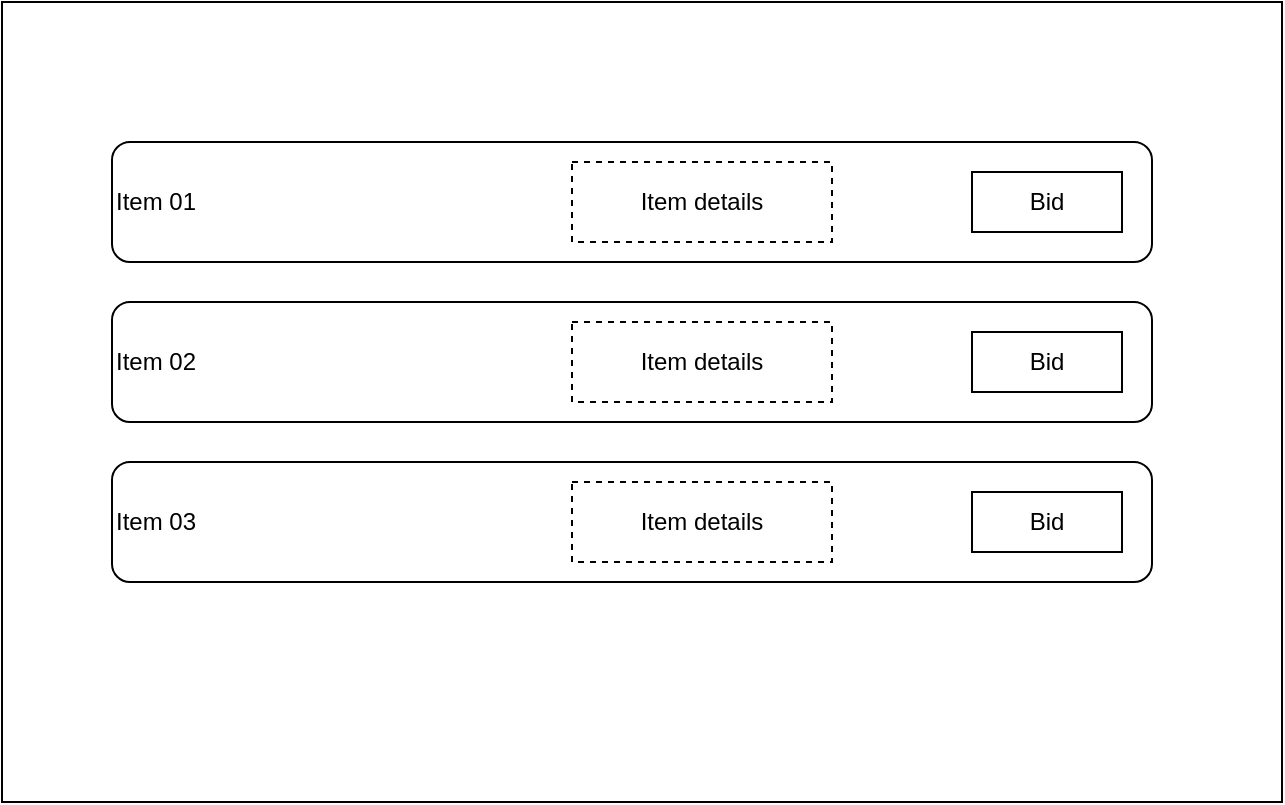 <mxfile version="21.5.2" type="github">
  <diagram name="Page-1" id="9qswo_Go44PS3u6y543k">
    <mxGraphModel dx="1434" dy="739" grid="1" gridSize="10" guides="1" tooltips="1" connect="1" arrows="1" fold="1" page="1" pageScale="1" pageWidth="850" pageHeight="1100" math="0" shadow="0">
      <root>
        <mxCell id="0" />
        <mxCell id="1" parent="0" />
        <mxCell id="pNaCVz8n9rx6uCHdGMEY-1" value="" style="rounded=0;whiteSpace=wrap;html=1;fillColor=none;" vertex="1" parent="1">
          <mxGeometry x="105" y="180" width="640" height="400" as="geometry" />
        </mxCell>
        <mxCell id="pNaCVz8n9rx6uCHdGMEY-2" value="Item 01" style="rounded=1;whiteSpace=wrap;html=1;align=left;" vertex="1" parent="1">
          <mxGeometry x="160" y="250" width="520" height="60" as="geometry" />
        </mxCell>
        <mxCell id="pNaCVz8n9rx6uCHdGMEY-3" value="Bid" style="rounded=0;whiteSpace=wrap;html=1;" vertex="1" parent="1">
          <mxGeometry x="590" y="265" width="75" height="30" as="geometry" />
        </mxCell>
        <mxCell id="pNaCVz8n9rx6uCHdGMEY-4" value="Item 02" style="rounded=1;whiteSpace=wrap;html=1;align=left;" vertex="1" parent="1">
          <mxGeometry x="160" y="330" width="520" height="60" as="geometry" />
        </mxCell>
        <mxCell id="pNaCVz8n9rx6uCHdGMEY-5" value="Item 03" style="rounded=1;whiteSpace=wrap;html=1;align=left;" vertex="1" parent="1">
          <mxGeometry x="160" y="410" width="520" height="60" as="geometry" />
        </mxCell>
        <mxCell id="pNaCVz8n9rx6uCHdGMEY-6" value="Bid" style="rounded=0;whiteSpace=wrap;html=1;" vertex="1" parent="1">
          <mxGeometry x="590" y="345" width="75" height="30" as="geometry" />
        </mxCell>
        <mxCell id="pNaCVz8n9rx6uCHdGMEY-7" value="Bid" style="rounded=0;whiteSpace=wrap;html=1;" vertex="1" parent="1">
          <mxGeometry x="590" y="425" width="75" height="30" as="geometry" />
        </mxCell>
        <mxCell id="pNaCVz8n9rx6uCHdGMEY-9" value="Item details" style="rounded=0;whiteSpace=wrap;html=1;dashed=1;" vertex="1" parent="1">
          <mxGeometry x="390" y="260" width="130" height="40" as="geometry" />
        </mxCell>
        <mxCell id="pNaCVz8n9rx6uCHdGMEY-10" value="Item details" style="rounded=0;whiteSpace=wrap;html=1;dashed=1;" vertex="1" parent="1">
          <mxGeometry x="390" y="340" width="130" height="40" as="geometry" />
        </mxCell>
        <mxCell id="pNaCVz8n9rx6uCHdGMEY-11" value="Item details" style="rounded=0;whiteSpace=wrap;html=1;dashed=1;" vertex="1" parent="1">
          <mxGeometry x="390" y="420" width="130" height="40" as="geometry" />
        </mxCell>
      </root>
    </mxGraphModel>
  </diagram>
</mxfile>
